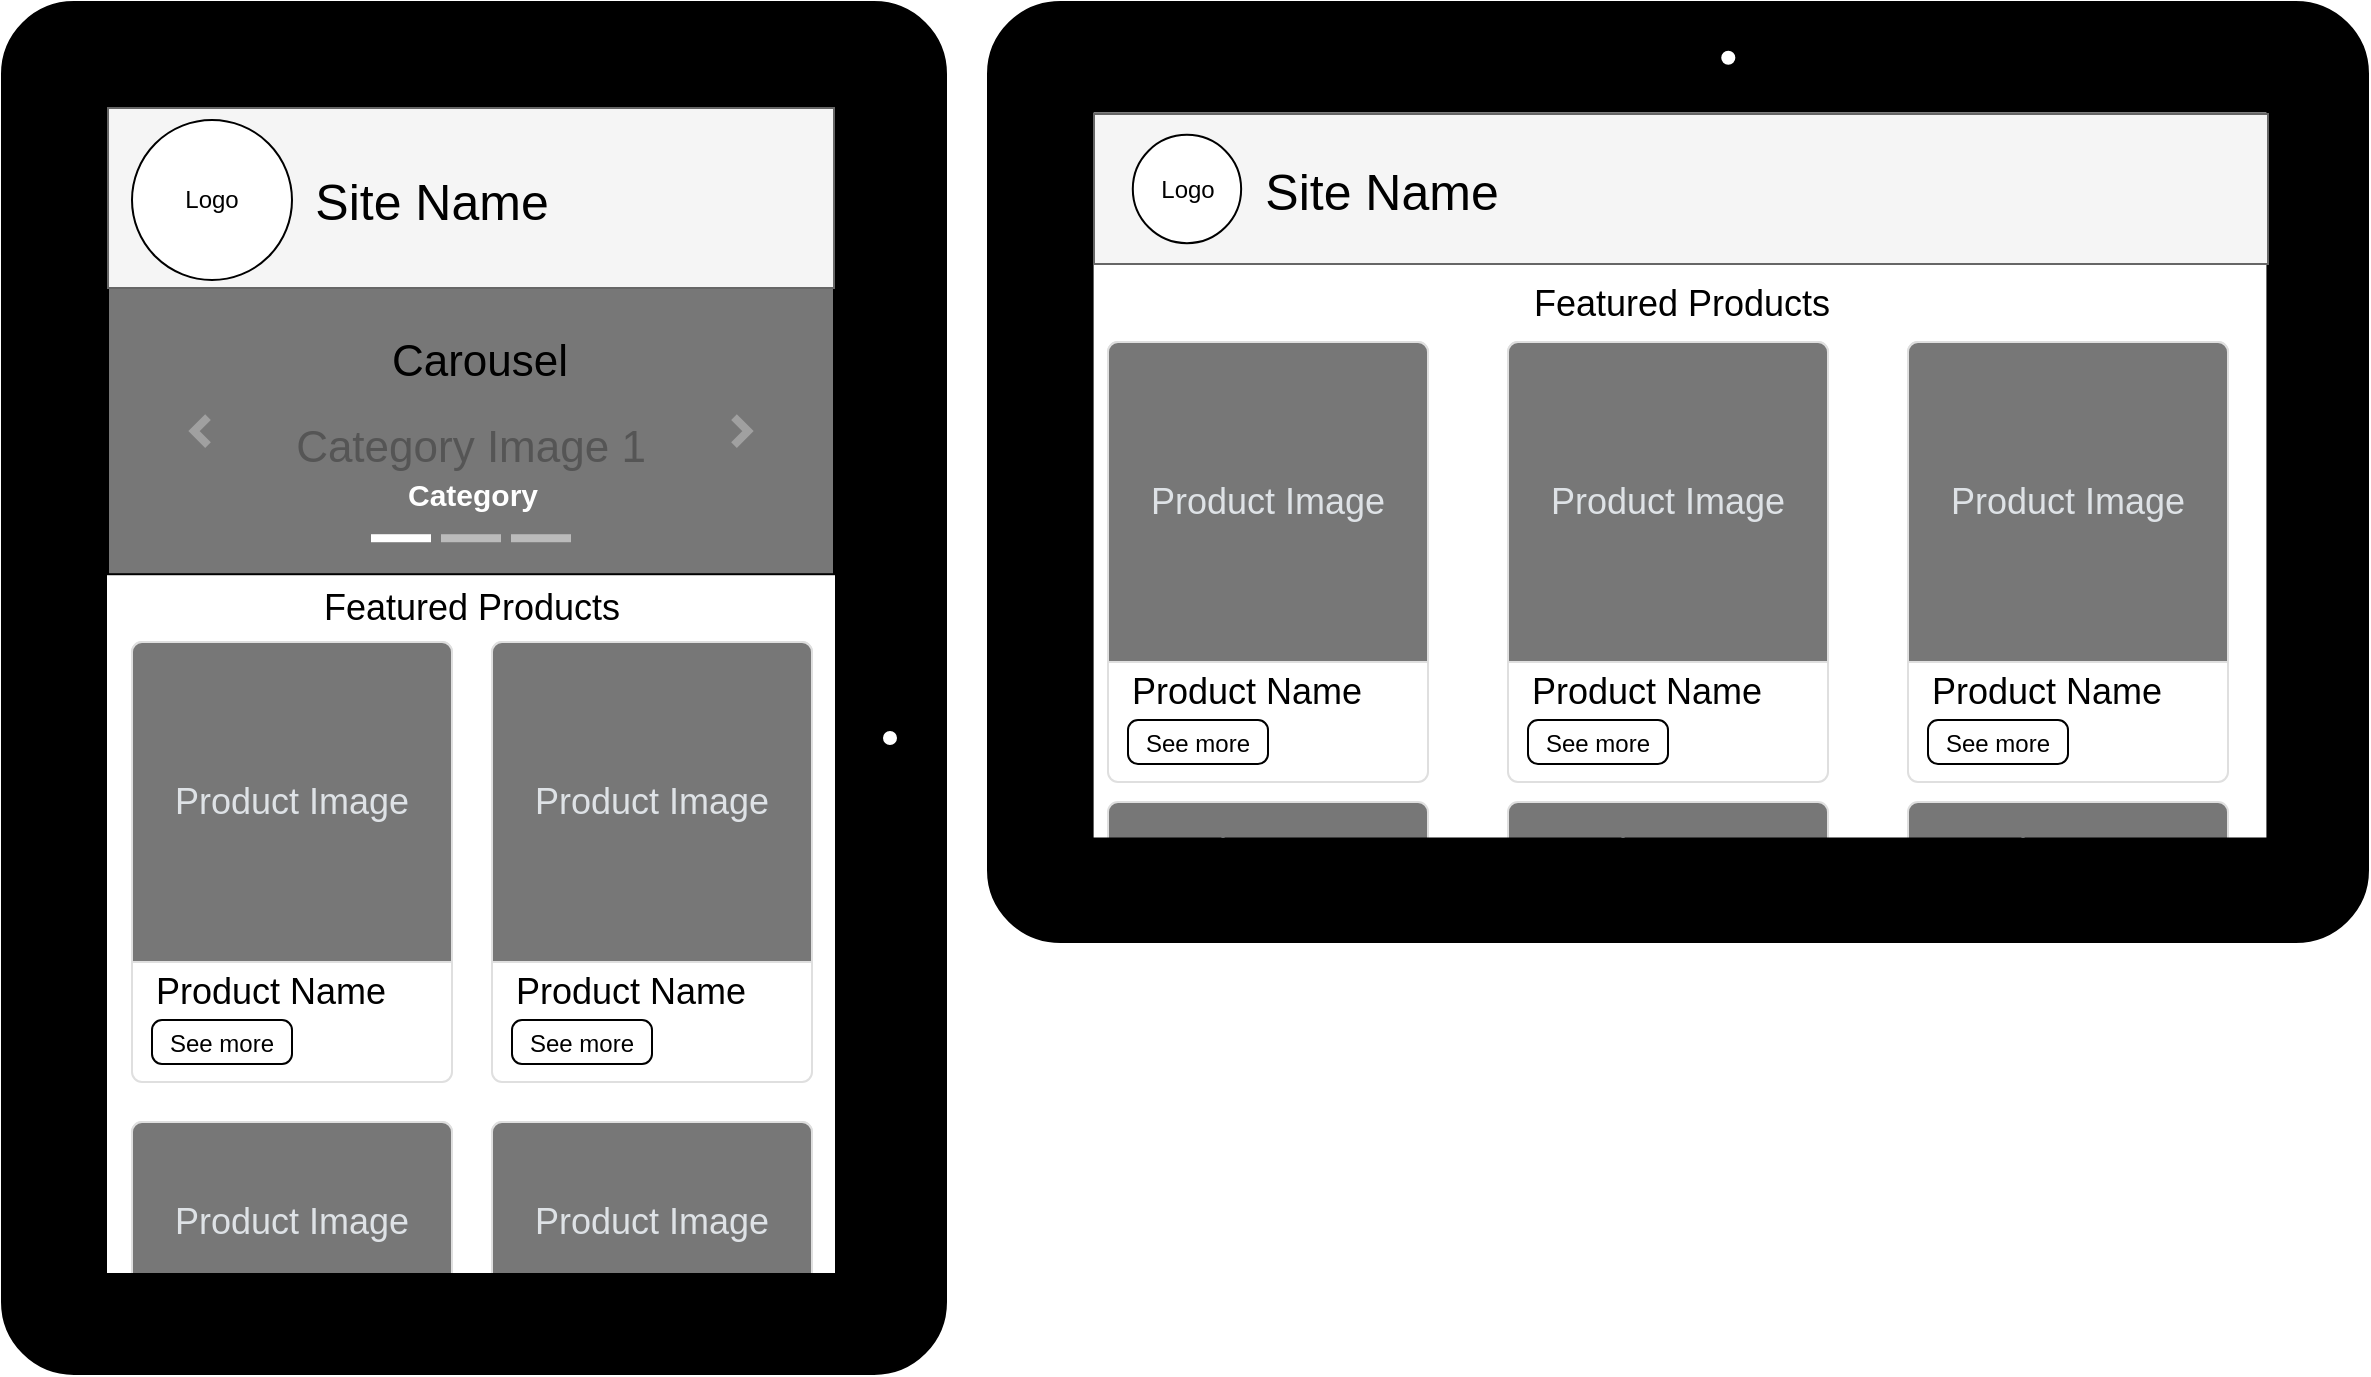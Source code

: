 <mxfile version="20.2.5" type="github">
  <diagram id="6n2ygUEawTrq465Tax59" name="Page-1">
    <mxGraphModel dx="724" dy="836" grid="1" gridSize="10" guides="1" tooltips="1" connect="1" arrows="1" fold="1" page="1" pageScale="1" pageWidth="827" pageHeight="1169" math="0" shadow="0">
      <root>
        <mxCell id="0" />
        <mxCell id="1" parent="0" />
        <mxCell id="S2ugnQ7zvdRtZSb-NJwp-1" value="" style="group" vertex="1" connectable="0" parent="1">
          <mxGeometry x="827" width="472" height="686" as="geometry" />
        </mxCell>
        <mxCell id="S2ugnQ7zvdRtZSb-NJwp-2" value="" style="html=1;shadow=0;dashed=0;shape=mxgraph.bootstrap.rrect;rSize=5;strokeColor=#DFDFDF;html=1;whiteSpace=wrap;fillColor=#ffffff;fontColor=#000000;verticalAlign=bottom;align=left;spacing=20;spacingBottom=50;fontSize=14;fontStyle=0" vertex="1" parent="S2ugnQ7zvdRtZSb-NJwp-1">
          <mxGeometry x="245" y="560" width="160" height="80" as="geometry" />
        </mxCell>
        <mxCell id="S2ugnQ7zvdRtZSb-NJwp-3" value="Product Image" style="html=1;shadow=0;dashed=0;shape=mxgraph.bootstrap.topButton;rSize=5;perimeter=none;whiteSpace=wrap;fillColor=#777777;strokeColor=#DFDFDF;fontColor=#DEE2E6;resizeWidth=1;fontSize=18;" vertex="1" parent="S2ugnQ7zvdRtZSb-NJwp-2">
          <mxGeometry width="160" height="100" relative="1" as="geometry" />
        </mxCell>
        <mxCell id="S2ugnQ7zvdRtZSb-NJwp-4" value="" style="html=1;shadow=0;dashed=0;shape=mxgraph.bootstrap.rrect;rSize=5;strokeColor=#DFDFDF;html=1;whiteSpace=wrap;fillColor=#ffffff;fontColor=#000000;verticalAlign=bottom;align=left;spacing=20;spacingBottom=50;fontSize=14;fontStyle=0" vertex="1" parent="S2ugnQ7zvdRtZSb-NJwp-1">
          <mxGeometry x="65" y="560" width="160" height="80" as="geometry" />
        </mxCell>
        <mxCell id="S2ugnQ7zvdRtZSb-NJwp-5" value="Product Image" style="html=1;shadow=0;dashed=0;shape=mxgraph.bootstrap.topButton;rSize=5;perimeter=none;whiteSpace=wrap;fillColor=#777777;strokeColor=#DFDFDF;fontColor=#DEE2E6;resizeWidth=1;fontSize=18;" vertex="1" parent="S2ugnQ7zvdRtZSb-NJwp-4">
          <mxGeometry width="160" height="100" relative="1" as="geometry" />
        </mxCell>
        <mxCell id="S2ugnQ7zvdRtZSb-NJwp-6" value="" style="verticalLabelPosition=bottom;verticalAlign=top;html=1;shadow=0;dashed=0;strokeWidth=1;shape=mxgraph.android.tab2;strokeColor=#000000;fillColor=#000000;" vertex="1" parent="S2ugnQ7zvdRtZSb-NJwp-1">
          <mxGeometry width="472" height="686" as="geometry" />
        </mxCell>
        <mxCell id="S2ugnQ7zvdRtZSb-NJwp-7" value="&lt;font style=&quot;font-size: 22px;&quot;&gt;Category Image 1&lt;/font&gt;" style="html=1;shadow=0;dashed=0;strokeColor=default;strokeWidth=1;fillColor=#777777;fontColor=#555555;whiteSpace=wrap;align=center;verticalAlign=middle;fontStyle=0;fontSize=40;" vertex="1" parent="S2ugnQ7zvdRtZSb-NJwp-1">
          <mxGeometry x="53" y="143" width="363" height="143.11" as="geometry" />
        </mxCell>
        <mxCell id="S2ugnQ7zvdRtZSb-NJwp-8" value="" style="html=1;verticalLabelPosition=bottom;labelBackgroundColor=#ffffff;verticalAlign=top;shadow=0;dashed=0;strokeWidth=4;shape=mxgraph.ios7.misc.more;strokeColor=#a0a0a0;fontSize=20;fillColor=#DEDEDE;" vertex="1" parent="S2ugnQ7zvdRtZSb-NJwp-7">
          <mxGeometry x="1" y="0.5" width="7" height="14" relative="1" as="geometry">
            <mxPoint x="-50" y="-7" as="offset" />
          </mxGeometry>
        </mxCell>
        <mxCell id="S2ugnQ7zvdRtZSb-NJwp-9" value="" style="flipH=1;html=1;verticalLabelPosition=bottom;labelBackgroundColor=#ffffff;verticalAlign=top;shadow=0;dashed=0;strokeWidth=4;shape=mxgraph.ios7.misc.more;strokeColor=#a0a0a0;fontSize=20;fillColor=#DEDEDE;" vertex="1" parent="S2ugnQ7zvdRtZSb-NJwp-7">
          <mxGeometry y="0.5" width="7" height="14" relative="1" as="geometry">
            <mxPoint x="43" y="-7" as="offset" />
          </mxGeometry>
        </mxCell>
        <mxCell id="S2ugnQ7zvdRtZSb-NJwp-10" value="" style="html=1;shadow=0;strokeColor=none;fillColor=#ffffff;fontSize=20;" vertex="1" parent="S2ugnQ7zvdRtZSb-NJwp-7">
          <mxGeometry x="0.5" y="1" width="30" height="4" relative="1" as="geometry">
            <mxPoint x="-50" y="-20" as="offset" />
          </mxGeometry>
        </mxCell>
        <mxCell id="S2ugnQ7zvdRtZSb-NJwp-11" value="" style="html=1;shadow=0;strokeColor=none;fillColor=#BBBBBB;fontSize=20;" vertex="1" parent="S2ugnQ7zvdRtZSb-NJwp-7">
          <mxGeometry x="0.5" y="1" width="30" height="4" relative="1" as="geometry">
            <mxPoint x="-15" y="-20" as="offset" />
          </mxGeometry>
        </mxCell>
        <mxCell id="S2ugnQ7zvdRtZSb-NJwp-12" value="" style="html=1;shadow=0;strokeColor=none;fillColor=#BBBBBB;fontSize=20;" vertex="1" parent="S2ugnQ7zvdRtZSb-NJwp-7">
          <mxGeometry x="0.5" y="1" width="30" height="4" relative="1" as="geometry">
            <mxPoint x="20" y="-20" as="offset" />
          </mxGeometry>
        </mxCell>
        <mxCell id="S2ugnQ7zvdRtZSb-NJwp-13" value="&lt;span style=&quot;font-size: 15px;&quot;&gt;&lt;b style=&quot;font-size: 15px;&quot;&gt;Category&lt;/b&gt;&lt;/span&gt;" style="html=1;shadow=0;strokeColor=none;fillColor=none;resizeWidth=1;fontColor=#FFFFFF;fontSize=15;" vertex="1" parent="S2ugnQ7zvdRtZSb-NJwp-7">
          <mxGeometry y="1" width="363" height="21" relative="1" as="geometry">
            <mxPoint y="-51" as="offset" />
          </mxGeometry>
        </mxCell>
        <mxCell id="S2ugnQ7zvdRtZSb-NJwp-14" value="Carousel" style="text;html=1;strokeColor=none;fillColor=none;align=center;verticalAlign=middle;whiteSpace=wrap;rounded=0;fontSize=22;" vertex="1" parent="S2ugnQ7zvdRtZSb-NJwp-7">
          <mxGeometry x="156" y="22" width="60" height="30" as="geometry" />
        </mxCell>
        <mxCell id="S2ugnQ7zvdRtZSb-NJwp-15" value="" style="html=1;shadow=0;dashed=0;shape=mxgraph.bootstrap.rrect;rSize=5;strokeColor=#DFDFDF;html=1;whiteSpace=wrap;fillColor=#ffffff;fontColor=#000000;verticalAlign=bottom;align=left;spacing=20;spacingBottom=50;fontSize=14;fontStyle=0" vertex="1" parent="S2ugnQ7zvdRtZSb-NJwp-1">
          <mxGeometry x="65" y="320" width="160" height="220" as="geometry" />
        </mxCell>
        <mxCell id="S2ugnQ7zvdRtZSb-NJwp-16" value="Product Image" style="html=1;shadow=0;dashed=0;shape=mxgraph.bootstrap.topButton;rSize=5;perimeter=none;whiteSpace=wrap;fillColor=#777777;strokeColor=#DFDFDF;fontColor=#DEE2E6;resizeWidth=1;fontSize=18;" vertex="1" parent="S2ugnQ7zvdRtZSb-NJwp-15">
          <mxGeometry width="160" height="160" relative="1" as="geometry" />
        </mxCell>
        <mxCell id="S2ugnQ7zvdRtZSb-NJwp-17" value="&lt;font style=&quot;font-size: 12px;&quot;&gt;See more&lt;/font&gt;" style="html=1;shadow=0;dashed=0;shape=mxgraph.bootstrap.rrect;rSize=5;perimeter=none;whiteSpace=wrap;resizeWidth=1;fontSize=14;" vertex="1" parent="S2ugnQ7zvdRtZSb-NJwp-15">
          <mxGeometry y="1" width="70" height="22" relative="1" as="geometry">
            <mxPoint x="10" y="-31" as="offset" />
          </mxGeometry>
        </mxCell>
        <mxCell id="S2ugnQ7zvdRtZSb-NJwp-18" value="Product Name" style="text;html=1;strokeColor=none;fillColor=none;align=left;verticalAlign=middle;whiteSpace=wrap;rounded=0;fontSize=18;" vertex="1" parent="S2ugnQ7zvdRtZSb-NJwp-15">
          <mxGeometry x="10" y="160" width="140" height="30" as="geometry" />
        </mxCell>
        <mxCell id="S2ugnQ7zvdRtZSb-NJwp-19" value="" style="html=1;shadow=0;dashed=0;shape=mxgraph.bootstrap.rrect;rSize=5;strokeColor=#DFDFDF;html=1;whiteSpace=wrap;fillColor=#ffffff;fontColor=#000000;verticalAlign=bottom;align=left;spacing=20;spacingBottom=50;fontSize=14;fontStyle=0" vertex="1" parent="S2ugnQ7zvdRtZSb-NJwp-1">
          <mxGeometry x="245" y="320" width="160" height="220" as="geometry" />
        </mxCell>
        <mxCell id="S2ugnQ7zvdRtZSb-NJwp-20" value="Product Image" style="html=1;shadow=0;dashed=0;shape=mxgraph.bootstrap.topButton;rSize=5;perimeter=none;whiteSpace=wrap;fillColor=#777777;strokeColor=#DFDFDF;fontColor=#DEE2E6;resizeWidth=1;fontSize=18;" vertex="1" parent="S2ugnQ7zvdRtZSb-NJwp-19">
          <mxGeometry width="160" height="160" relative="1" as="geometry" />
        </mxCell>
        <mxCell id="S2ugnQ7zvdRtZSb-NJwp-21" value="&lt;font style=&quot;font-size: 12px;&quot;&gt;See more&lt;/font&gt;" style="html=1;shadow=0;dashed=0;shape=mxgraph.bootstrap.rrect;rSize=5;perimeter=none;whiteSpace=wrap;resizeWidth=1;fontSize=14;" vertex="1" parent="S2ugnQ7zvdRtZSb-NJwp-19">
          <mxGeometry y="1" width="70" height="22" relative="1" as="geometry">
            <mxPoint x="10" y="-31" as="offset" />
          </mxGeometry>
        </mxCell>
        <mxCell id="S2ugnQ7zvdRtZSb-NJwp-22" value="Product Name" style="text;html=1;strokeColor=none;fillColor=none;align=left;verticalAlign=middle;whiteSpace=wrap;rounded=0;fontSize=18;" vertex="1" parent="S2ugnQ7zvdRtZSb-NJwp-19">
          <mxGeometry x="10" y="160" width="140" height="30" as="geometry" />
        </mxCell>
        <mxCell id="S2ugnQ7zvdRtZSb-NJwp-23" value="Featured Products" style="text;html=1;strokeColor=none;fillColor=none;align=center;verticalAlign=middle;whiteSpace=wrap;rounded=0;fontSize=18;" vertex="1" parent="S2ugnQ7zvdRtZSb-NJwp-1">
          <mxGeometry x="152.5" y="288" width="164" height="30" as="geometry" />
        </mxCell>
        <mxCell id="S2ugnQ7zvdRtZSb-NJwp-24" value="" style="group" vertex="1" connectable="0" parent="S2ugnQ7zvdRtZSb-NJwp-1">
          <mxGeometry x="53" y="53" width="363" height="90" as="geometry" />
        </mxCell>
        <mxCell id="S2ugnQ7zvdRtZSb-NJwp-25" value="" style="rounded=0;whiteSpace=wrap;html=1;strokeColor=#666666;fillColor=#f5f5f5;fontColor=#333333;" vertex="1" parent="S2ugnQ7zvdRtZSb-NJwp-24">
          <mxGeometry width="363" height="90" as="geometry" />
        </mxCell>
        <mxCell id="S2ugnQ7zvdRtZSb-NJwp-26" value="Site Name" style="text;html=1;strokeColor=none;fillColor=none;align=center;verticalAlign=middle;whiteSpace=wrap;rounded=0;fontSize=25;" vertex="1" parent="S2ugnQ7zvdRtZSb-NJwp-24">
          <mxGeometry x="102" y="31" width="120" height="30" as="geometry" />
        </mxCell>
        <mxCell id="S2ugnQ7zvdRtZSb-NJwp-27" value="" style="group" vertex="1" connectable="0" parent="S2ugnQ7zvdRtZSb-NJwp-24">
          <mxGeometry x="12" y="6" width="80" height="80" as="geometry" />
        </mxCell>
        <mxCell id="S2ugnQ7zvdRtZSb-NJwp-28" value="" style="ellipse;whiteSpace=wrap;html=1;aspect=fixed;" vertex="1" parent="S2ugnQ7zvdRtZSb-NJwp-27">
          <mxGeometry width="80" height="80" as="geometry" />
        </mxCell>
        <mxCell id="S2ugnQ7zvdRtZSb-NJwp-29" value="Logo" style="text;html=1;strokeColor=none;fillColor=none;align=center;verticalAlign=middle;whiteSpace=wrap;rounded=0;" vertex="1" parent="S2ugnQ7zvdRtZSb-NJwp-27">
          <mxGeometry x="10" y="25" width="60" height="30" as="geometry" />
        </mxCell>
        <mxCell id="S2ugnQ7zvdRtZSb-NJwp-30" value="" style="shape=image;html=1;verticalAlign=top;verticalLabelPosition=bottom;labelBackgroundColor=#ffffff;imageAspect=0;aspect=fixed;image=https://cdn4.iconfinder.com/data/icons/essential-app-2/16/burger-menu-more-panel-128.png;fontSize=20;strokeColor=#000000;fillColor=#777777;" vertex="1" parent="S2ugnQ7zvdRtZSb-NJwp-24">
          <mxGeometry x="302" y="22" width="48" height="48" as="geometry" />
        </mxCell>
        <mxCell id="S2ugnQ7zvdRtZSb-NJwp-31" value="" style="group" vertex="1" connectable="0" parent="1">
          <mxGeometry x="1320" width="690" height="470" as="geometry" />
        </mxCell>
        <mxCell id="S2ugnQ7zvdRtZSb-NJwp-32" value="Product Image" style="html=1;shadow=0;dashed=0;shape=mxgraph.bootstrap.topButton;rSize=5;perimeter=none;whiteSpace=wrap;fillColor=#777777;strokeColor=#DFDFDF;fontColor=#DEE2E6;resizeWidth=1;fontSize=18;" vertex="1" parent="S2ugnQ7zvdRtZSb-NJwp-31">
          <mxGeometry x="260" y="400" width="160" height="50" as="geometry" />
        </mxCell>
        <mxCell id="S2ugnQ7zvdRtZSb-NJwp-33" value="Product Image" style="html=1;shadow=0;dashed=0;shape=mxgraph.bootstrap.topButton;rSize=5;perimeter=none;whiteSpace=wrap;fillColor=#777777;strokeColor=#DFDFDF;fontColor=#DEE2E6;resizeWidth=1;fontSize=18;" vertex="1" parent="S2ugnQ7zvdRtZSb-NJwp-31">
          <mxGeometry x="460" y="400" width="160" height="50" as="geometry" />
        </mxCell>
        <mxCell id="S2ugnQ7zvdRtZSb-NJwp-34" value="Product Image" style="html=1;shadow=0;dashed=0;shape=mxgraph.bootstrap.topButton;rSize=5;perimeter=none;whiteSpace=wrap;fillColor=#777777;strokeColor=#DFDFDF;fontColor=#DEE2E6;resizeWidth=1;fontSize=18;" vertex="1" parent="S2ugnQ7zvdRtZSb-NJwp-31">
          <mxGeometry x="60" y="400" width="160" height="50" as="geometry" />
        </mxCell>
        <mxCell id="S2ugnQ7zvdRtZSb-NJwp-35" value="" style="verticalLabelPosition=bottom;verticalAlign=top;html=1;shadow=0;dashed=0;strokeWidth=1;shape=mxgraph.android.tab2;strokeColor=#000000;direction=north;fillColor=#000000;" vertex="1" parent="S2ugnQ7zvdRtZSb-NJwp-31">
          <mxGeometry width="690" height="470" as="geometry" />
        </mxCell>
        <mxCell id="S2ugnQ7zvdRtZSb-NJwp-36" value="" style="group" vertex="1" connectable="0" parent="S2ugnQ7zvdRtZSb-NJwp-31">
          <mxGeometry x="53" y="56" width="587" height="204" as="geometry" />
        </mxCell>
        <mxCell id="S2ugnQ7zvdRtZSb-NJwp-37" value="" style="rounded=0;whiteSpace=wrap;html=1;strokeColor=#666666;fillColor=#f5f5f5;fontColor=#333333;" vertex="1" parent="S2ugnQ7zvdRtZSb-NJwp-36">
          <mxGeometry width="587" height="75" as="geometry" />
        </mxCell>
        <mxCell id="S2ugnQ7zvdRtZSb-NJwp-38" value="Site Name" style="text;html=1;strokeColor=none;fillColor=none;align=center;verticalAlign=middle;whiteSpace=wrap;rounded=0;fontSize=25;" vertex="1" parent="S2ugnQ7zvdRtZSb-NJwp-36">
          <mxGeometry x="47.002" y="22.5" width="194.05" height="30" as="geometry" />
        </mxCell>
        <mxCell id="S2ugnQ7zvdRtZSb-NJwp-39" value="" style="shape=image;html=1;verticalAlign=top;verticalLabelPosition=bottom;labelBackgroundColor=#ffffff;imageAspect=0;aspect=fixed;image=https://cdn4.iconfinder.com/data/icons/essential-app-2/16/burger-menu-more-panel-128.png;fontSize=20;strokeColor=#000000;fillColor=#777777;" vertex="1" parent="S2ugnQ7zvdRtZSb-NJwp-36">
          <mxGeometry x="516.998" y="13.5" width="48" height="48" as="geometry" />
        </mxCell>
        <mxCell id="S2ugnQ7zvdRtZSb-NJwp-40" value="" style="ellipse;whiteSpace=wrap;html=1;aspect=fixed;" vertex="1" parent="S2ugnQ7zvdRtZSb-NJwp-36">
          <mxGeometry x="19.4" y="10.414" width="54.172" height="54.172" as="geometry" />
        </mxCell>
        <mxCell id="S2ugnQ7zvdRtZSb-NJwp-41" value="Logo" style="text;html=1;strokeColor=none;fillColor=none;align=center;verticalAlign=middle;whiteSpace=wrap;rounded=0;" vertex="1" parent="S2ugnQ7zvdRtZSb-NJwp-36">
          <mxGeometry x="13.638" y="22.5" width="65.7" height="30" as="geometry" />
        </mxCell>
        <mxCell id="S2ugnQ7zvdRtZSb-NJwp-42" value="" style="html=1;shadow=0;dashed=0;shape=mxgraph.bootstrap.rrect;rSize=5;strokeColor=#DFDFDF;html=1;whiteSpace=wrap;fillColor=#ffffff;fontColor=#000000;verticalAlign=bottom;align=left;spacing=20;spacingBottom=50;fontSize=14;fontStyle=0" vertex="1" parent="S2ugnQ7zvdRtZSb-NJwp-36">
          <mxGeometry x="407" y="114" width="160" height="220" as="geometry" />
        </mxCell>
        <mxCell id="S2ugnQ7zvdRtZSb-NJwp-43" value="Product Image" style="html=1;shadow=0;dashed=0;shape=mxgraph.bootstrap.topButton;rSize=5;perimeter=none;whiteSpace=wrap;fillColor=#777777;strokeColor=#DFDFDF;fontColor=#DEE2E6;resizeWidth=1;fontSize=18;" vertex="1" parent="S2ugnQ7zvdRtZSb-NJwp-42">
          <mxGeometry width="160" height="160" relative="1" as="geometry" />
        </mxCell>
        <mxCell id="S2ugnQ7zvdRtZSb-NJwp-44" value="&lt;font style=&quot;font-size: 12px;&quot;&gt;See more&lt;/font&gt;" style="html=1;shadow=0;dashed=0;shape=mxgraph.bootstrap.rrect;rSize=5;perimeter=none;whiteSpace=wrap;resizeWidth=1;fontSize=14;" vertex="1" parent="S2ugnQ7zvdRtZSb-NJwp-42">
          <mxGeometry y="1" width="70" height="22" relative="1" as="geometry">
            <mxPoint x="10" y="-31" as="offset" />
          </mxGeometry>
        </mxCell>
        <mxCell id="S2ugnQ7zvdRtZSb-NJwp-45" value="Product Name" style="text;html=1;strokeColor=none;fillColor=none;align=left;verticalAlign=middle;whiteSpace=wrap;rounded=0;fontSize=18;" vertex="1" parent="S2ugnQ7zvdRtZSb-NJwp-42">
          <mxGeometry x="10" y="160" width="140" height="30" as="geometry" />
        </mxCell>
        <mxCell id="S2ugnQ7zvdRtZSb-NJwp-46" value="" style="html=1;shadow=0;dashed=0;shape=mxgraph.bootstrap.rrect;rSize=5;strokeColor=#DFDFDF;html=1;whiteSpace=wrap;fillColor=#ffffff;fontColor=#000000;verticalAlign=bottom;align=left;spacing=20;spacingBottom=50;fontSize=14;fontStyle=0" vertex="1" parent="S2ugnQ7zvdRtZSb-NJwp-31">
          <mxGeometry x="60" y="170" width="160" height="220" as="geometry" />
        </mxCell>
        <mxCell id="S2ugnQ7zvdRtZSb-NJwp-47" value="Product Image" style="html=1;shadow=0;dashed=0;shape=mxgraph.bootstrap.topButton;rSize=5;perimeter=none;whiteSpace=wrap;fillColor=#777777;strokeColor=#DFDFDF;fontColor=#DEE2E6;resizeWidth=1;fontSize=18;" vertex="1" parent="S2ugnQ7zvdRtZSb-NJwp-46">
          <mxGeometry width="160" height="160" relative="1" as="geometry" />
        </mxCell>
        <mxCell id="S2ugnQ7zvdRtZSb-NJwp-48" value="&lt;font style=&quot;font-size: 12px;&quot;&gt;See more&lt;/font&gt;" style="html=1;shadow=0;dashed=0;shape=mxgraph.bootstrap.rrect;rSize=5;perimeter=none;whiteSpace=wrap;resizeWidth=1;fontSize=14;" vertex="1" parent="S2ugnQ7zvdRtZSb-NJwp-46">
          <mxGeometry y="1" width="70" height="22" relative="1" as="geometry">
            <mxPoint x="10" y="-31" as="offset" />
          </mxGeometry>
        </mxCell>
        <mxCell id="S2ugnQ7zvdRtZSb-NJwp-49" value="Product Name" style="text;html=1;strokeColor=none;fillColor=none;align=left;verticalAlign=middle;whiteSpace=wrap;rounded=0;fontSize=18;" vertex="1" parent="S2ugnQ7zvdRtZSb-NJwp-46">
          <mxGeometry x="10" y="160" width="140" height="30" as="geometry" />
        </mxCell>
        <mxCell id="S2ugnQ7zvdRtZSb-NJwp-50" value="" style="html=1;shadow=0;dashed=0;shape=mxgraph.bootstrap.rrect;rSize=5;strokeColor=#DFDFDF;html=1;whiteSpace=wrap;fillColor=#ffffff;fontColor=#000000;verticalAlign=bottom;align=left;spacing=20;spacingBottom=50;fontSize=14;fontStyle=0" vertex="1" parent="S2ugnQ7zvdRtZSb-NJwp-31">
          <mxGeometry x="260" y="170" width="160" height="220" as="geometry" />
        </mxCell>
        <mxCell id="S2ugnQ7zvdRtZSb-NJwp-51" value="Product Image" style="html=1;shadow=0;dashed=0;shape=mxgraph.bootstrap.topButton;rSize=5;perimeter=none;whiteSpace=wrap;fillColor=#777777;strokeColor=#DFDFDF;fontColor=#DEE2E6;resizeWidth=1;fontSize=18;" vertex="1" parent="S2ugnQ7zvdRtZSb-NJwp-50">
          <mxGeometry width="160" height="160" relative="1" as="geometry" />
        </mxCell>
        <mxCell id="S2ugnQ7zvdRtZSb-NJwp-52" value="&lt;font style=&quot;font-size: 12px;&quot;&gt;See more&lt;/font&gt;" style="html=1;shadow=0;dashed=0;shape=mxgraph.bootstrap.rrect;rSize=5;perimeter=none;whiteSpace=wrap;resizeWidth=1;fontSize=14;" vertex="1" parent="S2ugnQ7zvdRtZSb-NJwp-50">
          <mxGeometry y="1" width="70" height="22" relative="1" as="geometry">
            <mxPoint x="10" y="-31" as="offset" />
          </mxGeometry>
        </mxCell>
        <mxCell id="S2ugnQ7zvdRtZSb-NJwp-53" value="Product Name" style="text;html=1;strokeColor=none;fillColor=none;align=left;verticalAlign=middle;whiteSpace=wrap;rounded=0;fontSize=18;" vertex="1" parent="S2ugnQ7zvdRtZSb-NJwp-50">
          <mxGeometry x="10" y="160" width="140" height="30" as="geometry" />
        </mxCell>
        <mxCell id="S2ugnQ7zvdRtZSb-NJwp-54" value="Featured Products" style="text;html=1;strokeColor=none;fillColor=none;align=center;verticalAlign=middle;whiteSpace=wrap;rounded=0;fontSize=18;" vertex="1" parent="S2ugnQ7zvdRtZSb-NJwp-31">
          <mxGeometry x="264.5" y="136" width="164" height="30" as="geometry" />
        </mxCell>
      </root>
    </mxGraphModel>
  </diagram>
</mxfile>
